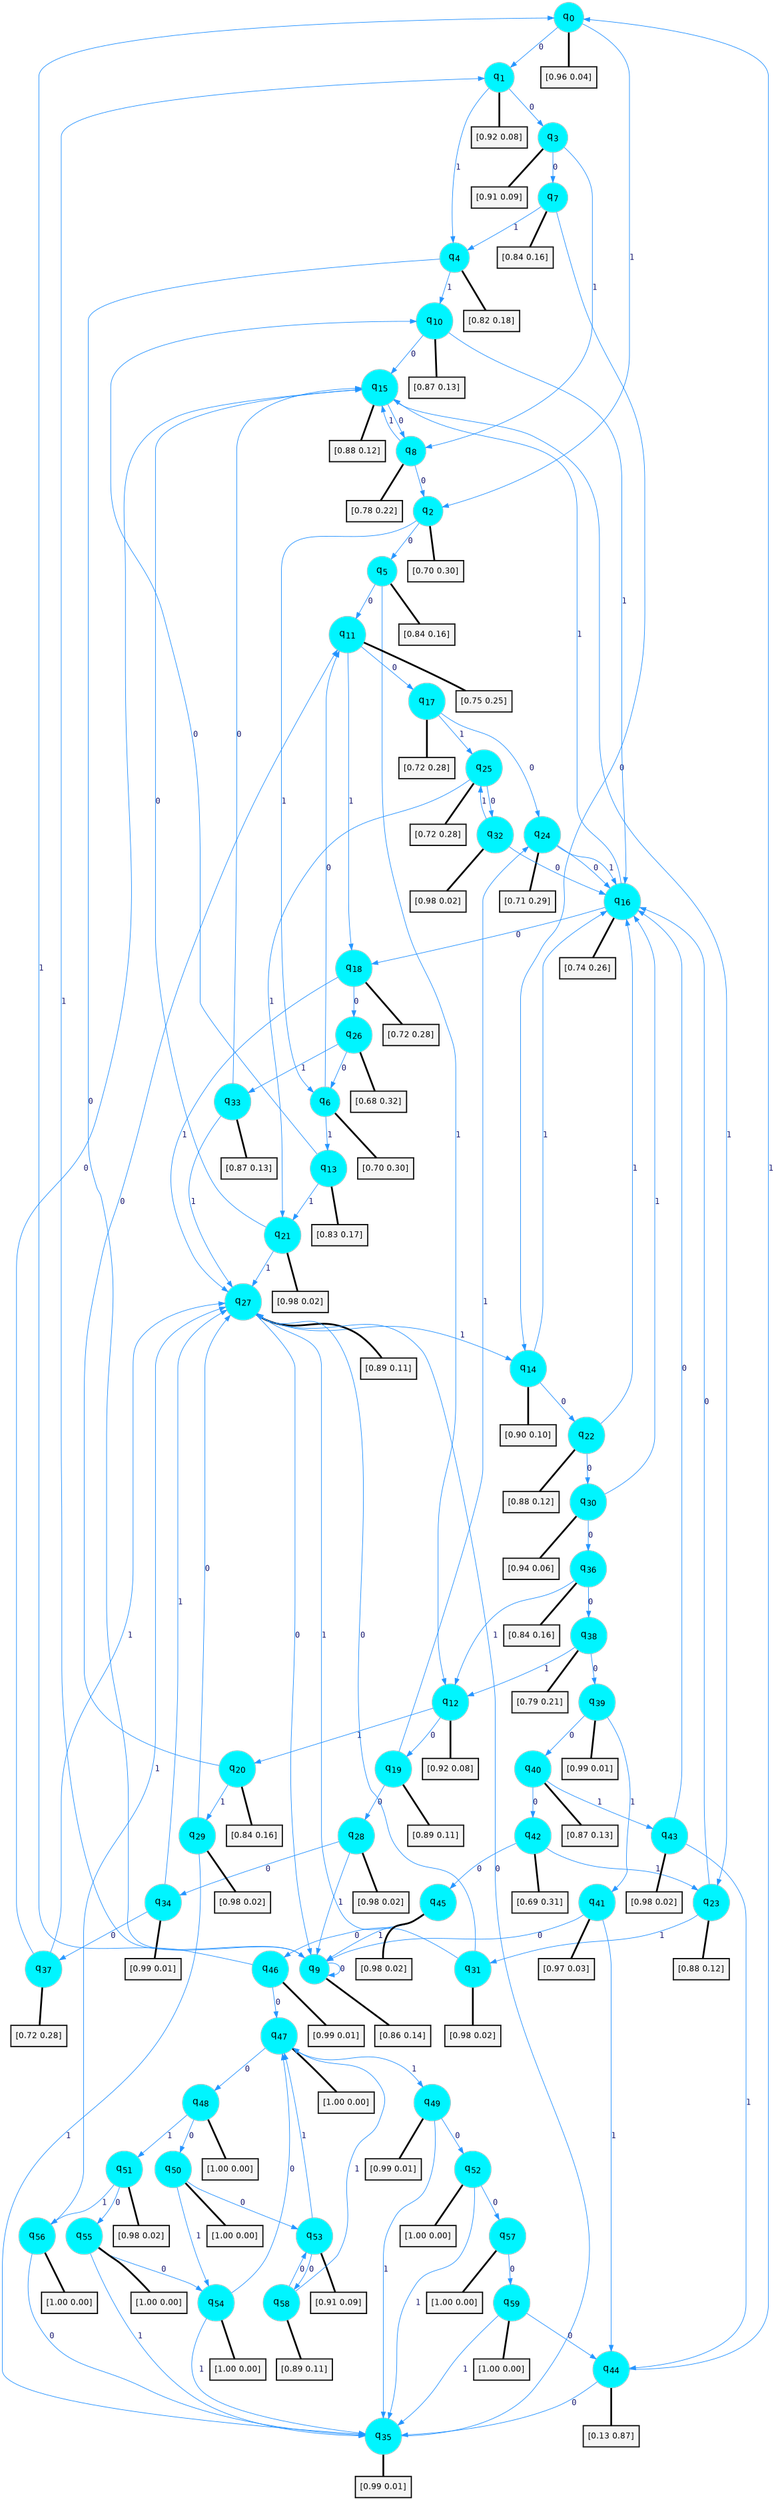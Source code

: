 digraph G {
graph [
bgcolor=transparent, dpi=300, rankdir=TD, size="40,25"];
node [
color=gray, fillcolor=turquoise1, fontcolor=black, fontname=Helvetica, fontsize=16, fontweight=bold, shape=circle, style=filled];
edge [
arrowsize=1, color=dodgerblue1, fontcolor=midnightblue, fontname=courier, fontweight=bold, penwidth=1, style=solid, weight=20];
0[label=<q<SUB>0</SUB>>];
1[label=<q<SUB>1</SUB>>];
2[label=<q<SUB>2</SUB>>];
3[label=<q<SUB>3</SUB>>];
4[label=<q<SUB>4</SUB>>];
5[label=<q<SUB>5</SUB>>];
6[label=<q<SUB>6</SUB>>];
7[label=<q<SUB>7</SUB>>];
8[label=<q<SUB>8</SUB>>];
9[label=<q<SUB>9</SUB>>];
10[label=<q<SUB>10</SUB>>];
11[label=<q<SUB>11</SUB>>];
12[label=<q<SUB>12</SUB>>];
13[label=<q<SUB>13</SUB>>];
14[label=<q<SUB>14</SUB>>];
15[label=<q<SUB>15</SUB>>];
16[label=<q<SUB>16</SUB>>];
17[label=<q<SUB>17</SUB>>];
18[label=<q<SUB>18</SUB>>];
19[label=<q<SUB>19</SUB>>];
20[label=<q<SUB>20</SUB>>];
21[label=<q<SUB>21</SUB>>];
22[label=<q<SUB>22</SUB>>];
23[label=<q<SUB>23</SUB>>];
24[label=<q<SUB>24</SUB>>];
25[label=<q<SUB>25</SUB>>];
26[label=<q<SUB>26</SUB>>];
27[label=<q<SUB>27</SUB>>];
28[label=<q<SUB>28</SUB>>];
29[label=<q<SUB>29</SUB>>];
30[label=<q<SUB>30</SUB>>];
31[label=<q<SUB>31</SUB>>];
32[label=<q<SUB>32</SUB>>];
33[label=<q<SUB>33</SUB>>];
34[label=<q<SUB>34</SUB>>];
35[label=<q<SUB>35</SUB>>];
36[label=<q<SUB>36</SUB>>];
37[label=<q<SUB>37</SUB>>];
38[label=<q<SUB>38</SUB>>];
39[label=<q<SUB>39</SUB>>];
40[label=<q<SUB>40</SUB>>];
41[label=<q<SUB>41</SUB>>];
42[label=<q<SUB>42</SUB>>];
43[label=<q<SUB>43</SUB>>];
44[label=<q<SUB>44</SUB>>];
45[label=<q<SUB>45</SUB>>];
46[label=<q<SUB>46</SUB>>];
47[label=<q<SUB>47</SUB>>];
48[label=<q<SUB>48</SUB>>];
49[label=<q<SUB>49</SUB>>];
50[label=<q<SUB>50</SUB>>];
51[label=<q<SUB>51</SUB>>];
52[label=<q<SUB>52</SUB>>];
53[label=<q<SUB>53</SUB>>];
54[label=<q<SUB>54</SUB>>];
55[label=<q<SUB>55</SUB>>];
56[label=<q<SUB>56</SUB>>];
57[label=<q<SUB>57</SUB>>];
58[label=<q<SUB>58</SUB>>];
59[label=<q<SUB>59</SUB>>];
60[label="[0.96 0.04]", shape=box,fontcolor=black, fontname=Helvetica, fontsize=14, penwidth=2, fillcolor=whitesmoke,color=black];
61[label="[0.92 0.08]", shape=box,fontcolor=black, fontname=Helvetica, fontsize=14, penwidth=2, fillcolor=whitesmoke,color=black];
62[label="[0.70 0.30]", shape=box,fontcolor=black, fontname=Helvetica, fontsize=14, penwidth=2, fillcolor=whitesmoke,color=black];
63[label="[0.91 0.09]", shape=box,fontcolor=black, fontname=Helvetica, fontsize=14, penwidth=2, fillcolor=whitesmoke,color=black];
64[label="[0.82 0.18]", shape=box,fontcolor=black, fontname=Helvetica, fontsize=14, penwidth=2, fillcolor=whitesmoke,color=black];
65[label="[0.84 0.16]", shape=box,fontcolor=black, fontname=Helvetica, fontsize=14, penwidth=2, fillcolor=whitesmoke,color=black];
66[label="[0.70 0.30]", shape=box,fontcolor=black, fontname=Helvetica, fontsize=14, penwidth=2, fillcolor=whitesmoke,color=black];
67[label="[0.84 0.16]", shape=box,fontcolor=black, fontname=Helvetica, fontsize=14, penwidth=2, fillcolor=whitesmoke,color=black];
68[label="[0.78 0.22]", shape=box,fontcolor=black, fontname=Helvetica, fontsize=14, penwidth=2, fillcolor=whitesmoke,color=black];
69[label="[0.86 0.14]", shape=box,fontcolor=black, fontname=Helvetica, fontsize=14, penwidth=2, fillcolor=whitesmoke,color=black];
70[label="[0.87 0.13]", shape=box,fontcolor=black, fontname=Helvetica, fontsize=14, penwidth=2, fillcolor=whitesmoke,color=black];
71[label="[0.75 0.25]", shape=box,fontcolor=black, fontname=Helvetica, fontsize=14, penwidth=2, fillcolor=whitesmoke,color=black];
72[label="[0.92 0.08]", shape=box,fontcolor=black, fontname=Helvetica, fontsize=14, penwidth=2, fillcolor=whitesmoke,color=black];
73[label="[0.83 0.17]", shape=box,fontcolor=black, fontname=Helvetica, fontsize=14, penwidth=2, fillcolor=whitesmoke,color=black];
74[label="[0.90 0.10]", shape=box,fontcolor=black, fontname=Helvetica, fontsize=14, penwidth=2, fillcolor=whitesmoke,color=black];
75[label="[0.88 0.12]", shape=box,fontcolor=black, fontname=Helvetica, fontsize=14, penwidth=2, fillcolor=whitesmoke,color=black];
76[label="[0.74 0.26]", shape=box,fontcolor=black, fontname=Helvetica, fontsize=14, penwidth=2, fillcolor=whitesmoke,color=black];
77[label="[0.72 0.28]", shape=box,fontcolor=black, fontname=Helvetica, fontsize=14, penwidth=2, fillcolor=whitesmoke,color=black];
78[label="[0.72 0.28]", shape=box,fontcolor=black, fontname=Helvetica, fontsize=14, penwidth=2, fillcolor=whitesmoke,color=black];
79[label="[0.89 0.11]", shape=box,fontcolor=black, fontname=Helvetica, fontsize=14, penwidth=2, fillcolor=whitesmoke,color=black];
80[label="[0.84 0.16]", shape=box,fontcolor=black, fontname=Helvetica, fontsize=14, penwidth=2, fillcolor=whitesmoke,color=black];
81[label="[0.98 0.02]", shape=box,fontcolor=black, fontname=Helvetica, fontsize=14, penwidth=2, fillcolor=whitesmoke,color=black];
82[label="[0.88 0.12]", shape=box,fontcolor=black, fontname=Helvetica, fontsize=14, penwidth=2, fillcolor=whitesmoke,color=black];
83[label="[0.88 0.12]", shape=box,fontcolor=black, fontname=Helvetica, fontsize=14, penwidth=2, fillcolor=whitesmoke,color=black];
84[label="[0.71 0.29]", shape=box,fontcolor=black, fontname=Helvetica, fontsize=14, penwidth=2, fillcolor=whitesmoke,color=black];
85[label="[0.72 0.28]", shape=box,fontcolor=black, fontname=Helvetica, fontsize=14, penwidth=2, fillcolor=whitesmoke,color=black];
86[label="[0.68 0.32]", shape=box,fontcolor=black, fontname=Helvetica, fontsize=14, penwidth=2, fillcolor=whitesmoke,color=black];
87[label="[0.89 0.11]", shape=box,fontcolor=black, fontname=Helvetica, fontsize=14, penwidth=2, fillcolor=whitesmoke,color=black];
88[label="[0.98 0.02]", shape=box,fontcolor=black, fontname=Helvetica, fontsize=14, penwidth=2, fillcolor=whitesmoke,color=black];
89[label="[0.98 0.02]", shape=box,fontcolor=black, fontname=Helvetica, fontsize=14, penwidth=2, fillcolor=whitesmoke,color=black];
90[label="[0.94 0.06]", shape=box,fontcolor=black, fontname=Helvetica, fontsize=14, penwidth=2, fillcolor=whitesmoke,color=black];
91[label="[0.98 0.02]", shape=box,fontcolor=black, fontname=Helvetica, fontsize=14, penwidth=2, fillcolor=whitesmoke,color=black];
92[label="[0.98 0.02]", shape=box,fontcolor=black, fontname=Helvetica, fontsize=14, penwidth=2, fillcolor=whitesmoke,color=black];
93[label="[0.87 0.13]", shape=box,fontcolor=black, fontname=Helvetica, fontsize=14, penwidth=2, fillcolor=whitesmoke,color=black];
94[label="[0.99 0.01]", shape=box,fontcolor=black, fontname=Helvetica, fontsize=14, penwidth=2, fillcolor=whitesmoke,color=black];
95[label="[0.99 0.01]", shape=box,fontcolor=black, fontname=Helvetica, fontsize=14, penwidth=2, fillcolor=whitesmoke,color=black];
96[label="[0.84 0.16]", shape=box,fontcolor=black, fontname=Helvetica, fontsize=14, penwidth=2, fillcolor=whitesmoke,color=black];
97[label="[0.72 0.28]", shape=box,fontcolor=black, fontname=Helvetica, fontsize=14, penwidth=2, fillcolor=whitesmoke,color=black];
98[label="[0.79 0.21]", shape=box,fontcolor=black, fontname=Helvetica, fontsize=14, penwidth=2, fillcolor=whitesmoke,color=black];
99[label="[0.99 0.01]", shape=box,fontcolor=black, fontname=Helvetica, fontsize=14, penwidth=2, fillcolor=whitesmoke,color=black];
100[label="[0.87 0.13]", shape=box,fontcolor=black, fontname=Helvetica, fontsize=14, penwidth=2, fillcolor=whitesmoke,color=black];
101[label="[0.97 0.03]", shape=box,fontcolor=black, fontname=Helvetica, fontsize=14, penwidth=2, fillcolor=whitesmoke,color=black];
102[label="[0.69 0.31]", shape=box,fontcolor=black, fontname=Helvetica, fontsize=14, penwidth=2, fillcolor=whitesmoke,color=black];
103[label="[0.98 0.02]", shape=box,fontcolor=black, fontname=Helvetica, fontsize=14, penwidth=2, fillcolor=whitesmoke,color=black];
104[label="[0.13 0.87]", shape=box,fontcolor=black, fontname=Helvetica, fontsize=14, penwidth=2, fillcolor=whitesmoke,color=black];
105[label="[0.98 0.02]", shape=box,fontcolor=black, fontname=Helvetica, fontsize=14, penwidth=2, fillcolor=whitesmoke,color=black];
106[label="[0.99 0.01]", shape=box,fontcolor=black, fontname=Helvetica, fontsize=14, penwidth=2, fillcolor=whitesmoke,color=black];
107[label="[1.00 0.00]", shape=box,fontcolor=black, fontname=Helvetica, fontsize=14, penwidth=2, fillcolor=whitesmoke,color=black];
108[label="[1.00 0.00]", shape=box,fontcolor=black, fontname=Helvetica, fontsize=14, penwidth=2, fillcolor=whitesmoke,color=black];
109[label="[0.99 0.01]", shape=box,fontcolor=black, fontname=Helvetica, fontsize=14, penwidth=2, fillcolor=whitesmoke,color=black];
110[label="[1.00 0.00]", shape=box,fontcolor=black, fontname=Helvetica, fontsize=14, penwidth=2, fillcolor=whitesmoke,color=black];
111[label="[0.98 0.02]", shape=box,fontcolor=black, fontname=Helvetica, fontsize=14, penwidth=2, fillcolor=whitesmoke,color=black];
112[label="[1.00 0.00]", shape=box,fontcolor=black, fontname=Helvetica, fontsize=14, penwidth=2, fillcolor=whitesmoke,color=black];
113[label="[0.91 0.09]", shape=box,fontcolor=black, fontname=Helvetica, fontsize=14, penwidth=2, fillcolor=whitesmoke,color=black];
114[label="[1.00 0.00]", shape=box,fontcolor=black, fontname=Helvetica, fontsize=14, penwidth=2, fillcolor=whitesmoke,color=black];
115[label="[1.00 0.00]", shape=box,fontcolor=black, fontname=Helvetica, fontsize=14, penwidth=2, fillcolor=whitesmoke,color=black];
116[label="[1.00 0.00]", shape=box,fontcolor=black, fontname=Helvetica, fontsize=14, penwidth=2, fillcolor=whitesmoke,color=black];
117[label="[1.00 0.00]", shape=box,fontcolor=black, fontname=Helvetica, fontsize=14, penwidth=2, fillcolor=whitesmoke,color=black];
118[label="[0.89 0.11]", shape=box,fontcolor=black, fontname=Helvetica, fontsize=14, penwidth=2, fillcolor=whitesmoke,color=black];
119[label="[1.00 0.00]", shape=box,fontcolor=black, fontname=Helvetica, fontsize=14, penwidth=2, fillcolor=whitesmoke,color=black];
0->1 [label=0];
0->2 [label=1];
0->60 [arrowhead=none, penwidth=3,color=black];
1->3 [label=0];
1->4 [label=1];
1->61 [arrowhead=none, penwidth=3,color=black];
2->5 [label=0];
2->6 [label=1];
2->62 [arrowhead=none, penwidth=3,color=black];
3->7 [label=0];
3->8 [label=1];
3->63 [arrowhead=none, penwidth=3,color=black];
4->9 [label=0];
4->10 [label=1];
4->64 [arrowhead=none, penwidth=3,color=black];
5->11 [label=0];
5->12 [label=1];
5->65 [arrowhead=none, penwidth=3,color=black];
6->11 [label=0];
6->13 [label=1];
6->66 [arrowhead=none, penwidth=3,color=black];
7->14 [label=0];
7->4 [label=1];
7->67 [arrowhead=none, penwidth=3,color=black];
8->2 [label=0];
8->15 [label=1];
8->68 [arrowhead=none, penwidth=3,color=black];
9->9 [label=0];
9->1 [label=1];
9->69 [arrowhead=none, penwidth=3,color=black];
10->15 [label=0];
10->16 [label=1];
10->70 [arrowhead=none, penwidth=3,color=black];
11->17 [label=0];
11->18 [label=1];
11->71 [arrowhead=none, penwidth=3,color=black];
12->19 [label=0];
12->20 [label=1];
12->72 [arrowhead=none, penwidth=3,color=black];
13->10 [label=0];
13->21 [label=1];
13->73 [arrowhead=none, penwidth=3,color=black];
14->22 [label=0];
14->16 [label=1];
14->74 [arrowhead=none, penwidth=3,color=black];
15->8 [label=0];
15->23 [label=1];
15->75 [arrowhead=none, penwidth=3,color=black];
16->18 [label=0];
16->15 [label=1];
16->76 [arrowhead=none, penwidth=3,color=black];
17->24 [label=0];
17->25 [label=1];
17->77 [arrowhead=none, penwidth=3,color=black];
18->26 [label=0];
18->27 [label=1];
18->78 [arrowhead=none, penwidth=3,color=black];
19->28 [label=0];
19->24 [label=1];
19->79 [arrowhead=none, penwidth=3,color=black];
20->11 [label=0];
20->29 [label=1];
20->80 [arrowhead=none, penwidth=3,color=black];
21->15 [label=0];
21->27 [label=1];
21->81 [arrowhead=none, penwidth=3,color=black];
22->30 [label=0];
22->16 [label=1];
22->82 [arrowhead=none, penwidth=3,color=black];
23->16 [label=0];
23->31 [label=1];
23->83 [arrowhead=none, penwidth=3,color=black];
24->16 [label=0];
24->16 [label=1];
24->84 [arrowhead=none, penwidth=3,color=black];
25->32 [label=0];
25->21 [label=1];
25->85 [arrowhead=none, penwidth=3,color=black];
26->6 [label=0];
26->33 [label=1];
26->86 [arrowhead=none, penwidth=3,color=black];
27->9 [label=0];
27->14 [label=1];
27->87 [arrowhead=none, penwidth=3,color=black];
28->34 [label=0];
28->9 [label=1];
28->88 [arrowhead=none, penwidth=3,color=black];
29->27 [label=0];
29->35 [label=1];
29->89 [arrowhead=none, penwidth=3,color=black];
30->36 [label=0];
30->16 [label=1];
30->90 [arrowhead=none, penwidth=3,color=black];
31->27 [label=0];
31->27 [label=1];
31->91 [arrowhead=none, penwidth=3,color=black];
32->16 [label=0];
32->25 [label=1];
32->92 [arrowhead=none, penwidth=3,color=black];
33->15 [label=0];
33->27 [label=1];
33->93 [arrowhead=none, penwidth=3,color=black];
34->37 [label=0];
34->27 [label=1];
34->94 [arrowhead=none, penwidth=3,color=black];
35->27 [label=0];
35->95 [arrowhead=none, penwidth=3,color=black];
36->38 [label=0];
36->12 [label=1];
36->96 [arrowhead=none, penwidth=3,color=black];
37->15 [label=0];
37->27 [label=1];
37->97 [arrowhead=none, penwidth=3,color=black];
38->39 [label=0];
38->12 [label=1];
38->98 [arrowhead=none, penwidth=3,color=black];
39->40 [label=0];
39->41 [label=1];
39->99 [arrowhead=none, penwidth=3,color=black];
40->42 [label=0];
40->43 [label=1];
40->100 [arrowhead=none, penwidth=3,color=black];
41->9 [label=0];
41->44 [label=1];
41->101 [arrowhead=none, penwidth=3,color=black];
42->45 [label=0];
42->23 [label=1];
42->102 [arrowhead=none, penwidth=3,color=black];
43->16 [label=0];
43->44 [label=1];
43->103 [arrowhead=none, penwidth=3,color=black];
44->35 [label=0];
44->0 [label=1];
44->104 [arrowhead=none, penwidth=3,color=black];
45->46 [label=0];
45->9 [label=1];
45->105 [arrowhead=none, penwidth=3,color=black];
46->47 [label=0];
46->0 [label=1];
46->106 [arrowhead=none, penwidth=3,color=black];
47->48 [label=0];
47->49 [label=1];
47->107 [arrowhead=none, penwidth=3,color=black];
48->50 [label=0];
48->51 [label=1];
48->108 [arrowhead=none, penwidth=3,color=black];
49->52 [label=0];
49->35 [label=1];
49->109 [arrowhead=none, penwidth=3,color=black];
50->53 [label=0];
50->54 [label=1];
50->110 [arrowhead=none, penwidth=3,color=black];
51->55 [label=0];
51->56 [label=1];
51->111 [arrowhead=none, penwidth=3,color=black];
52->57 [label=0];
52->35 [label=1];
52->112 [arrowhead=none, penwidth=3,color=black];
53->58 [label=0];
53->47 [label=1];
53->113 [arrowhead=none, penwidth=3,color=black];
54->47 [label=0];
54->35 [label=1];
54->114 [arrowhead=none, penwidth=3,color=black];
55->54 [label=0];
55->35 [label=1];
55->115 [arrowhead=none, penwidth=3,color=black];
56->35 [label=0];
56->27 [label=1];
56->116 [arrowhead=none, penwidth=3,color=black];
57->59 [label=0];
57->117 [arrowhead=none, penwidth=3,color=black];
58->53 [label=0];
58->47 [label=1];
58->118 [arrowhead=none, penwidth=3,color=black];
59->44 [label=0];
59->35 [label=1];
59->119 [arrowhead=none, penwidth=3,color=black];
}
